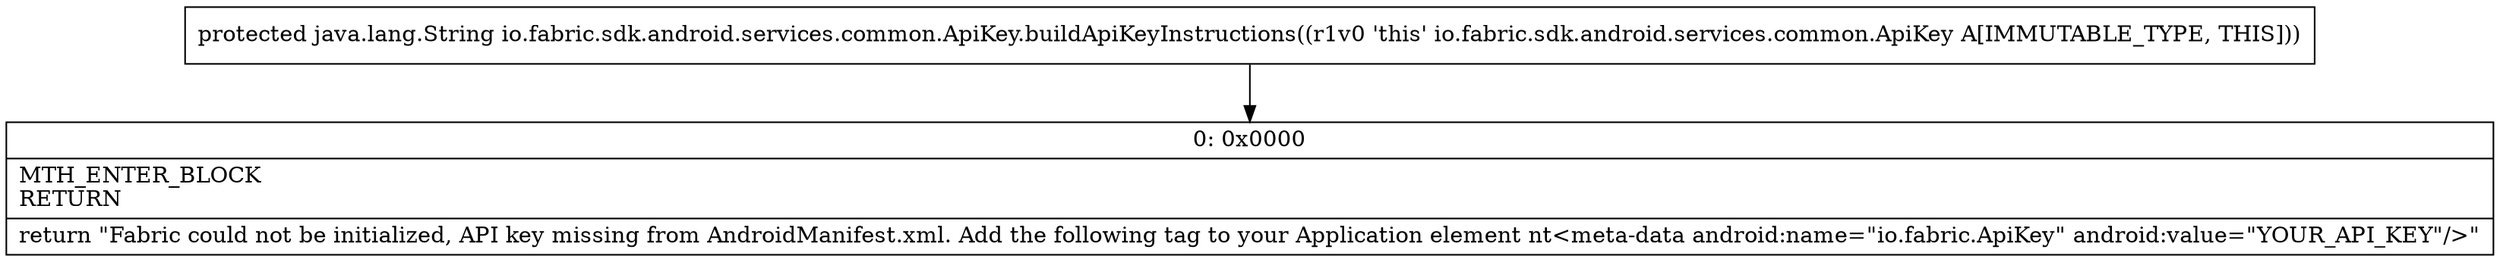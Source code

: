 digraph "CFG forio.fabric.sdk.android.services.common.ApiKey.buildApiKeyInstructions()Ljava\/lang\/String;" {
Node_0 [shape=record,label="{0\:\ 0x0000|MTH_ENTER_BLOCK\lRETURN\l|return \"Fabric could not be initialized, API key missing from AndroidManifest.xml. Add the following tag to your Application element nt\<meta\-data android:name=\"io.fabric.ApiKey\" android:value=\"YOUR_API_KEY\"\/\>\"\l}"];
MethodNode[shape=record,label="{protected java.lang.String io.fabric.sdk.android.services.common.ApiKey.buildApiKeyInstructions((r1v0 'this' io.fabric.sdk.android.services.common.ApiKey A[IMMUTABLE_TYPE, THIS])) }"];
MethodNode -> Node_0;
}

